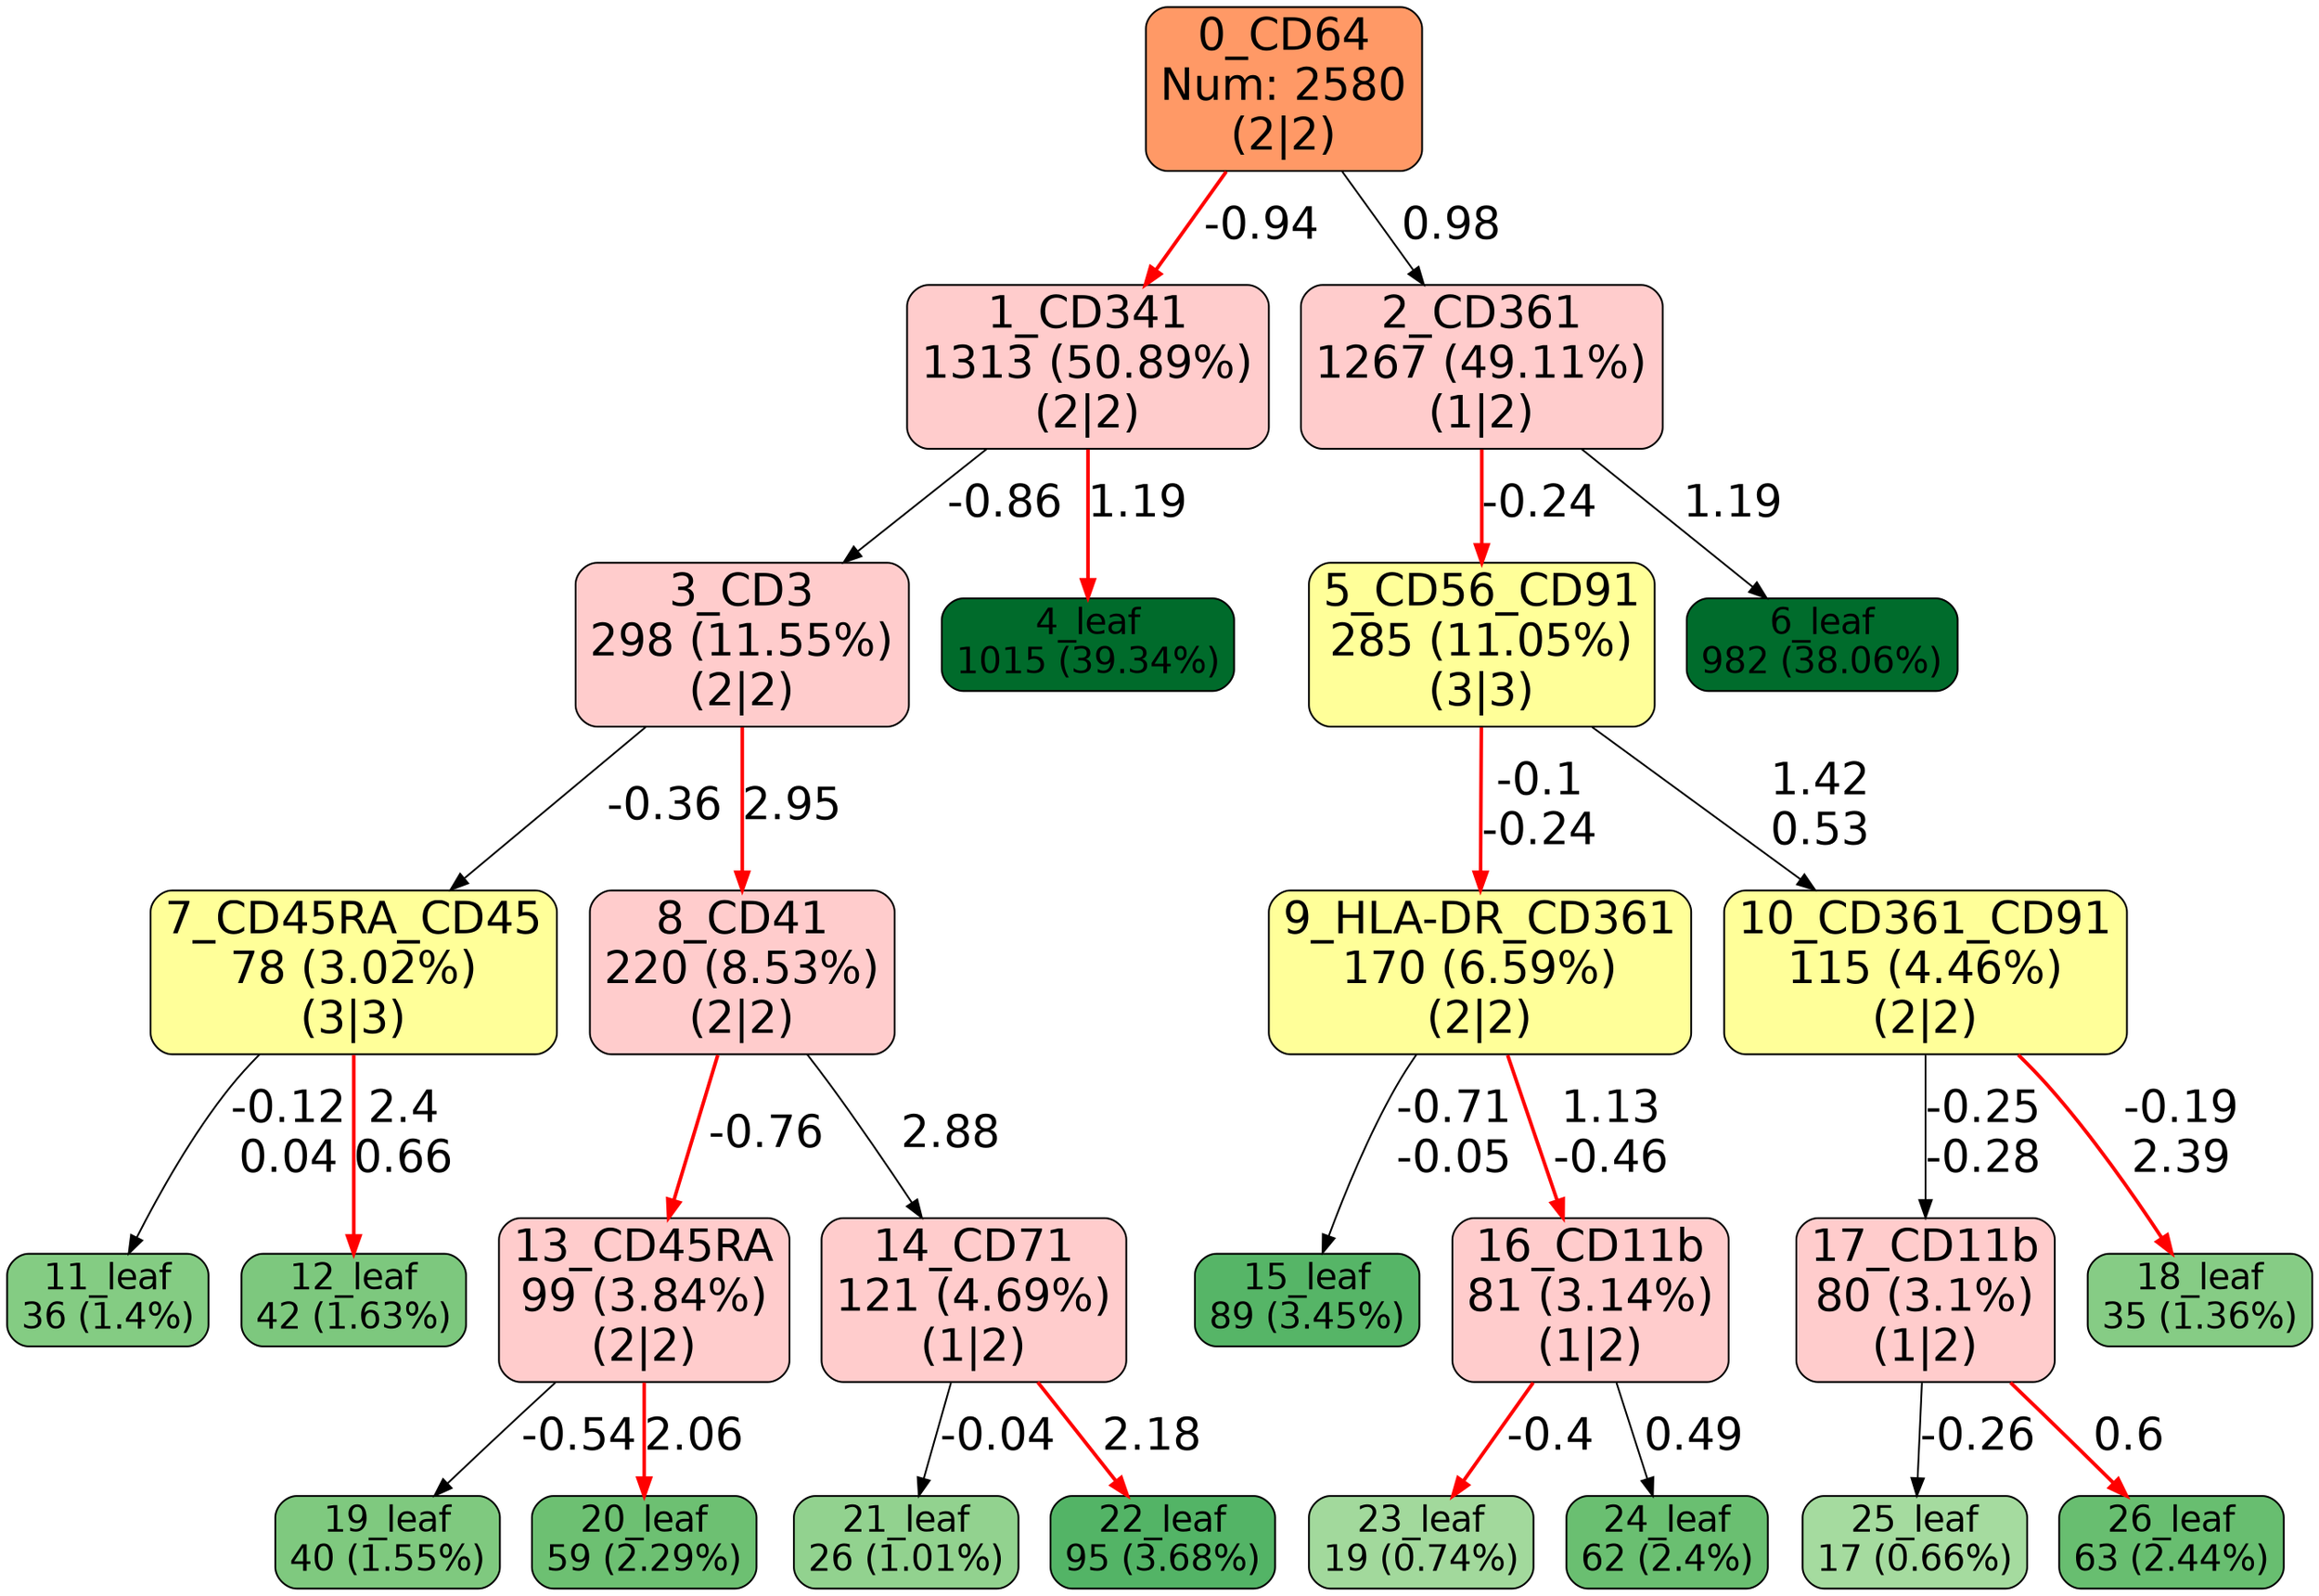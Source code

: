 digraph Tree {node [shape=box, style="filled, rounded", color="black", fontname=helvetica] ;edge [fontname=helvetica] ;0 [label="0_CD64\nNum: 2580\n(2|2)",fillcolor="#ff9966ff",fontsize=25];1 [label="1_CD341\n1313 (50.89%)\n(2|2)",fillcolor="#ffccccff",fontsize=25];0 -> 1 [labeldistance=3, label = "-0.94
",fontsize=25, color=red, style=bold];2 [label="2_CD361\n1267 (49.11%)\n(1|2)",fillcolor="#ffccccff",fontsize=25];0 -> 2 [labeldistance=3, label = "0.98
",fontsize=25, color=black, style=solid];3 [label="3_CD3\n298 (11.55%)\n(2|2)",fillcolor="#ffccccff",fontsize=25];1 -> 3 [labeldistance=3, label = "-0.86
",fontsize=25, color=black, style=solid];4 [label="4_leaf\n1015 (39.34%)\n",fillcolor="#006b2b",fontsize=20];1 -> 4 [labeldistance=3, label = "1.19
",fontsize=25, color=red, style=bold];5 [label="5_CD56_CD91\n285 (11.05%)\n(3|3)",fillcolor="#ffff99ff",fontsize=25];2 -> 5 [labeldistance=3, label = "-0.24
",fontsize=25, color=red, style=bold];6 [label="6_leaf\n982 (38.06%)\n",fillcolor="#006c2c",fontsize=20];2 -> 6 [labeldistance=3, label = "1.19
",fontsize=25, color=black, style=solid];7 [label="7_CD45RA_CD45\n78 (3.02%)\n(3|3)",fillcolor="#ffff99ff",fontsize=25];3 -> 7 [labeldistance=3, label = "-0.36
",fontsize=25, color=black, style=solid];8 [label="8_CD41\n220 (8.53%)\n(2|2)",fillcolor="#ffccccff",fontsize=25];3 -> 8 [labeldistance=3, label = "2.95
",fontsize=25, color=red, style=bold];9 [label="9_HLA-DR_CD361\n170 (6.59%)\n(2|2)",fillcolor="#ffff99ff",fontsize=25];5 -> 9 [labeldistance=3, label = "-0.1
-0.24
",fontsize=25, color=red, style=bold];10 [label="10_CD361_CD91\n115 (4.46%)\n(2|2)",fillcolor="#ffff99ff",fontsize=25];5 -> 10 [labeldistance=3, label = "1.42
0.53
",fontsize=25, color=black, style=solid];11 [label="11_leaf\n36 (1.4%)\n",fillcolor="#84cc83",fontsize=20];7 -> 11 [labeldistance=3, label = "-0.12
0.04
",fontsize=25, color=black, style=solid];12 [label="12_leaf\n42 (1.63%)\n",fillcolor="#7dc87e",fontsize=20];7 -> 12 [labeldistance=3, label = "2.4
0.66
",fontsize=25, color=red, style=bold];13 [label="13_CD45RA\n99 (3.84%)\n(2|2)",fillcolor="#ffccccff",fontsize=25];8 -> 13 [labeldistance=3, label = "-0.76
",fontsize=25, color=red, style=bold];14 [label="14_CD71\n121 (4.69%)\n(1|2)",fillcolor="#ffccccff",fontsize=25];8 -> 14 [labeldistance=3, label = "2.88
",fontsize=25, color=black, style=solid];15 [label="15_leaf\n89 (3.45%)\n",fillcolor="#56b567",fontsize=20];9 -> 15 [labeldistance=3, label = "-0.71
-0.05
",fontsize=25, color=black, style=solid];16 [label="16_CD11b\n81 (3.14%)\n(1|2)",fillcolor="#ffccccff",fontsize=25];9 -> 16 [labeldistance=3, label = "1.13
-0.46
",fontsize=25, color=red, style=bold];17 [label="17_CD11b\n80 (3.1%)\n(1|2)",fillcolor="#ffccccff",fontsize=25];10 -> 17 [labeldistance=3, label = "-0.25
-0.28
",fontsize=25, color=black, style=solid];18 [label="18_leaf\n35 (1.36%)\n",fillcolor="#86cc85",fontsize=20];10 -> 18 [labeldistance=3, label = "-0.19
2.39
",fontsize=25, color=red, style=bold];19 [label="19_leaf\n40 (1.55%)\n",fillcolor="#7fc97f",fontsize=20];13 -> 19 [labeldistance=3, label = "-0.54
",fontsize=25, color=black, style=solid];20 [label="20_leaf\n59 (2.29%)\n",fillcolor="#6dc072",fontsize=20];13 -> 20 [labeldistance=3, label = "2.06
",fontsize=25, color=red, style=bold];21 [label="21_leaf\n26 (1.01%)\n",fillcolor="#92d28f",fontsize=20];14 -> 21 [labeldistance=3, label = "-0.04
",fontsize=25, color=black, style=solid];22 [label="22_leaf\n95 (3.68%)\n",fillcolor="#53b466",fontsize=20];14 -> 22 [labeldistance=3, label = "2.18
",fontsize=25, color=red, style=bold];23 [label="23_leaf\n19 (0.74%)\n",fillcolor="#a2d99c",fontsize=20];16 -> 23 [labeldistance=3, label = "-0.4
",fontsize=25, color=red, style=bold];24 [label="24_leaf\n62 (2.4%)\n",fillcolor="#6abf71",fontsize=20];16 -> 24 [labeldistance=3, label = "0.49
",fontsize=25, color=black, style=solid];25 [label="25_leaf\n17 (0.66%)\n",fillcolor="#a5db9f",fontsize=20];17 -> 25 [labeldistance=3, label = "-0.26
",fontsize=25, color=black, style=solid];26 [label="26_leaf\n63 (2.44%)\n",fillcolor="#68be70",fontsize=20];17 -> 26 [labeldistance=3, label = "0.6
",fontsize=25, color=red, style=bold];}